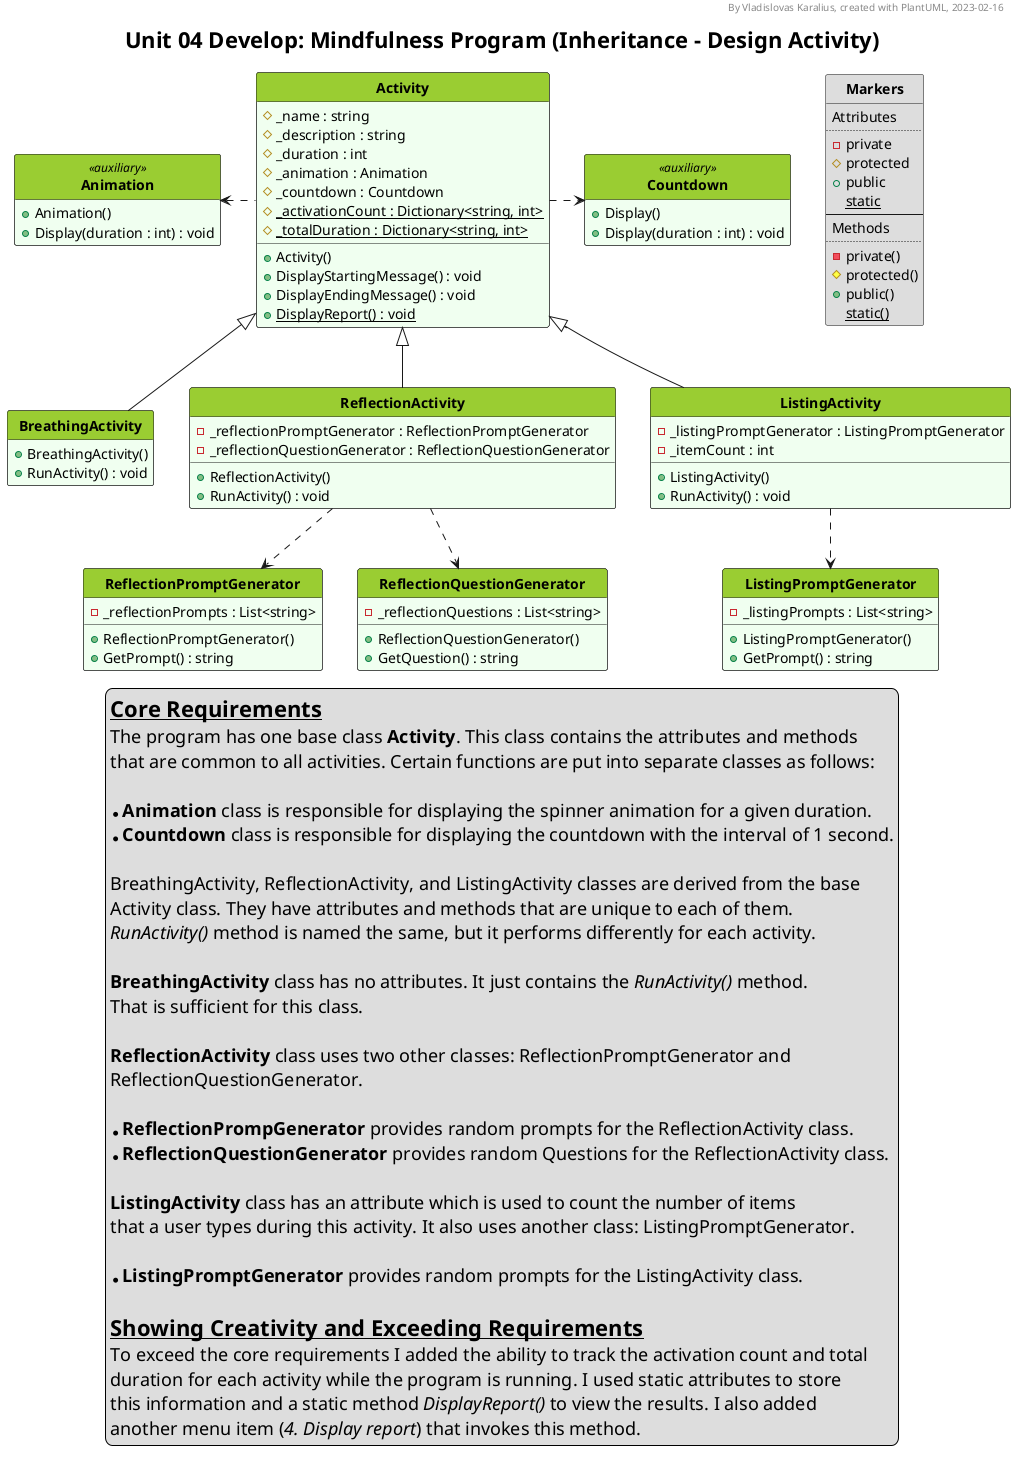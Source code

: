 @startuml UML_diagram

'--Formatting options--
hide circle
hide empty members
hide <<hidden>> stereotype
'skinparam classAttributeIconSize 0
skinparam style strictuml
'skinparam groupInheritance 2
'skinparam linetype ortho
'skinparam Nodesep 15
'skinparam Ranksep 25
'left to right direction

'--Styling--
'skinparam BackgroundColor White/LightGreen
skinparam TitleFontSize 22

<style>
classDiagram {
  class {
    '-attributes and methods-
    'FontSize 14
    'FontColor black
    'BackgroundColor #fefece
    BackgroundColor #f0fff0
    'RoundCorner 0
    '-class name-
    header {
      'FontSize 12
      'FontColor Black
      FontStyle bold
      BackgroundColor YellowGreen
    }
  }
  note {
    BackgroundColor Yellow
  }
  legend {
    FontSize 18
  }
</style>

'--Header, title, caption--
header By Vladislovas Karalius, created with PlantUML, 2023-02-16
title Unit 04 Develop: Mindfulness Program (Inheritance - Design Activity)
'caption <:warning:>Constructors without parameters are not shown in this diagram

' Dummy class that explains visibility symbols
class Markers #dddddd {
Attributes
..
- private
# protected
+ public
{static} static
--
Methods
..
- private()
# protected()
+ public()
{static} static()
}

'--Main--
class Activity {
  # _name : string
  # _description : string
  # _duration : int
  # _animation : Animation
  # _countdown : Countdown
  # {static} _activationCount : Dictionary<string, int>
  # {static} _totalDuration : Dictionary<string, int>
  + Activity()
  + DisplayStartingMessage() : void
  + DisplayEndingMessage() : void
  + {static} DisplayReport() : void
}

class BreathingActivity {
  + BreathingActivity()
  + RunActivity() : void
}

class ReflectionActivity {
  - _reflectionPromptGenerator : ReflectionPromptGenerator
  - _reflectionQuestionGenerator : ReflectionQuestionGenerator
  + ReflectionActivity()
  + RunActivity() : void
}

class ListingActivity {
  - _listingPromptGenerator : ListingPromptGenerator
  - _itemCount : int
  + ListingActivity()
  + RunActivity() : void
}

class ReflectionPromptGenerator {
  - _reflectionPrompts : List<string>
  + ReflectionPromptGenerator()
  + GetPrompt() : string
}

class ReflectionQuestionGenerator {
  - _reflectionQuestions : List<string>
  + ReflectionQuestionGenerator()
  + GetQuestion() : string
}

class ListingPromptGenerator {
  - _listingPrompts : List<string>
  + ListingPromptGenerator()
  + GetPrompt() : string
}

class Animation <<auxiliary>> {
  + Animation()
  + Display(duration : int) : void
}

class Countdown <<auxiliary>> {
  + Display()
  + Display(duration : int) : void
}

Activity <|-- BreathingActivity
Activity <|-- ReflectionActivity
Activity <|-- ListingActivity
ReflectionActivity ..> ReflectionPromptGenerator
ReflectionActivity ..> ReflectionQuestionGenerator
ListingActivity ..> ListingPromptGenerator
Activity .left.> Animation
Activity .right.> Countdown

'--Description--
legend bottom
<size:22>__**Core Requirements**__
The program has one base class **Activity**. This class contains the attributes and methods
that are common to all activities. Certain functions are put into separate classes as follows:

* **Animation** class is responsible for displaying the spinner animation for a given duration.
* **Countdown** class is responsible for displaying the countdown with the interval of 1 second.

BreathingActivity, ReflectionActivity, and ListingActivity classes are derived from the base
Activity class. They have attributes and methods that are unique to each of them.
//RunActivity()// method is named the same, but it performs differently for each activity.

**BreathingActivity** class has no attributes. It just contains the //RunActivity()// method.
That is sufficient for this class.

**ReflectionActivity** class uses two other classes: ReflectionPromptGenerator and
ReflectionQuestionGenerator.

* **ReflectionPrompGenerator** provides random prompts for the ReflectionActivity class.
* **ReflectionQuestionGenerator** provides random Questions for the ReflectionActivity class.

**ListingActivity** class has an attribute which is used to count the number of items
that a user types during this activity. It also uses another class: ListingPromptGenerator.

* **ListingPromptGenerator** provides random prompts for the ListingActivity class.

<size:22>__**Showing Creativity and Exceeding Requirements**__
To exceed the core requirements I added the ability to track the activation count and total
duration for each activity while the program is running. I used static attributes to store
this information and a static method //DisplayReport()// to view the results. I also added
another menu item (//4. Display report//) that invokes this method.
endlegend

@enduml